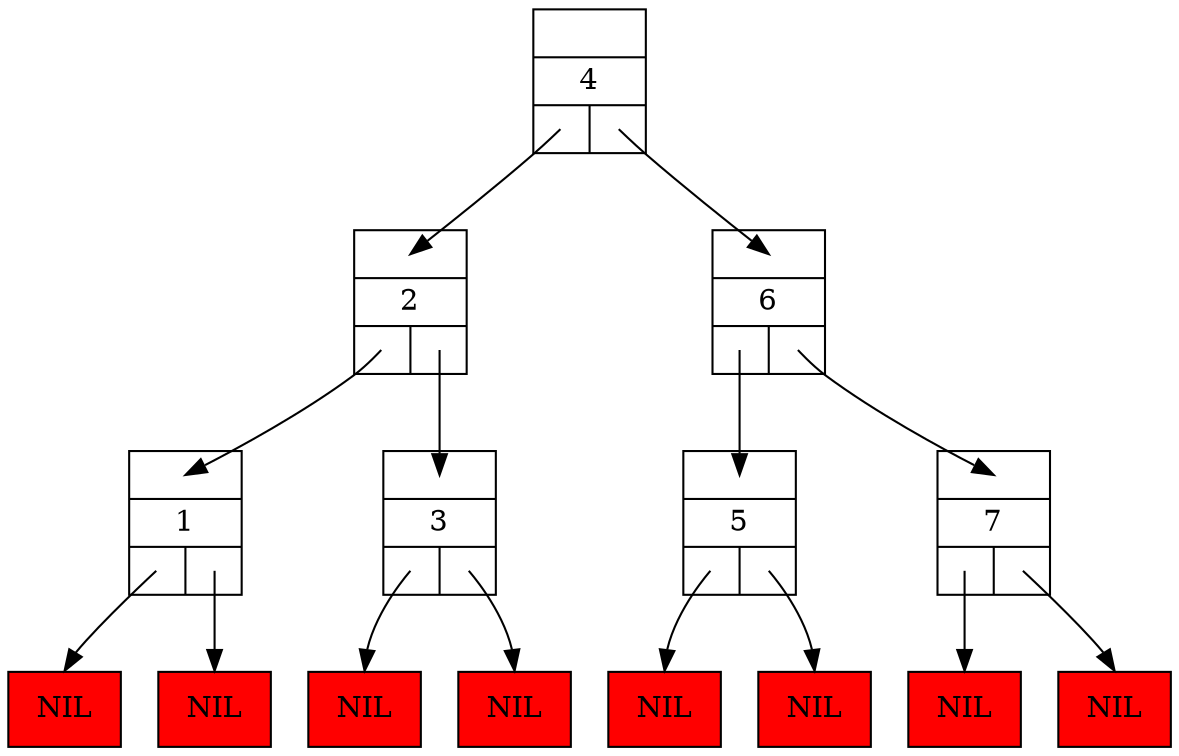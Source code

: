 digraph RedBlackTree {
  graph[ranksep=0.5];
  node[shape=record];

	n1 [label="{{<parent>}|1|{<left>|<right>}}"];
	lnil1 [style=filled, fillcolor=red, label="NIL"];
	n1:left:c -> lnil1:n [headclip=false, tailclip=false]
	rnil1 [style=filled, fillcolor=red, label="NIL"];
	n1:right:c -> rnil1:n [headclip=false, tailclip=false]
	n2 [label="{{<parent>}|2|{<left>|<right>}}"];
	n2:left:c -> n1:parent:c [headclip=false, tailclip=false]
	n2:right:c -> n3:parent:c [headclip=false, tailclip=false]
	n3 [label="{{<parent>}|3|{<left>|<right>}}"];
	lnil3 [style=filled, fillcolor=red, label="NIL"];
	n3:left:c -> lnil3:n [headclip=false, tailclip=false]
	rnil3 [style=filled, fillcolor=red, label="NIL"];
	n3:right:c -> rnil3:n [headclip=false, tailclip=false]
	n4 [label="{{<parent>}|4|{<left>|<right>}}"];
	n4:left:c -> n2:parent:c [headclip=false, tailclip=false]
	n4:right:c -> n6:parent:c [headclip=false, tailclip=false]
	n5 [label="{{<parent>}|5|{<left>|<right>}}"];
	lnil5 [style=filled, fillcolor=red, label="NIL"];
	n5:left:c -> lnil5:n [headclip=false, tailclip=false]
	rnil5 [style=filled, fillcolor=red, label="NIL"];
	n5:right:c -> rnil5:n [headclip=false, tailclip=false]
	n6 [label="{{<parent>}|6|{<left>|<right>}}"];
	n6:left:c -> n5:parent:c [headclip=false, tailclip=false]
	n6:right:c -> n7:parent:c [headclip=false, tailclip=false]
	n7 [label="{{<parent>}|7|{<left>|<right>}}"];
	lnil7 [style=filled, fillcolor=red, label="NIL"];
	n7:left:c -> lnil7:n [headclip=false, tailclip=false]
	rnil7 [style=filled, fillcolor=red, label="NIL"];
	n7:right:c -> rnil7:n [headclip=false, tailclip=false]

}

